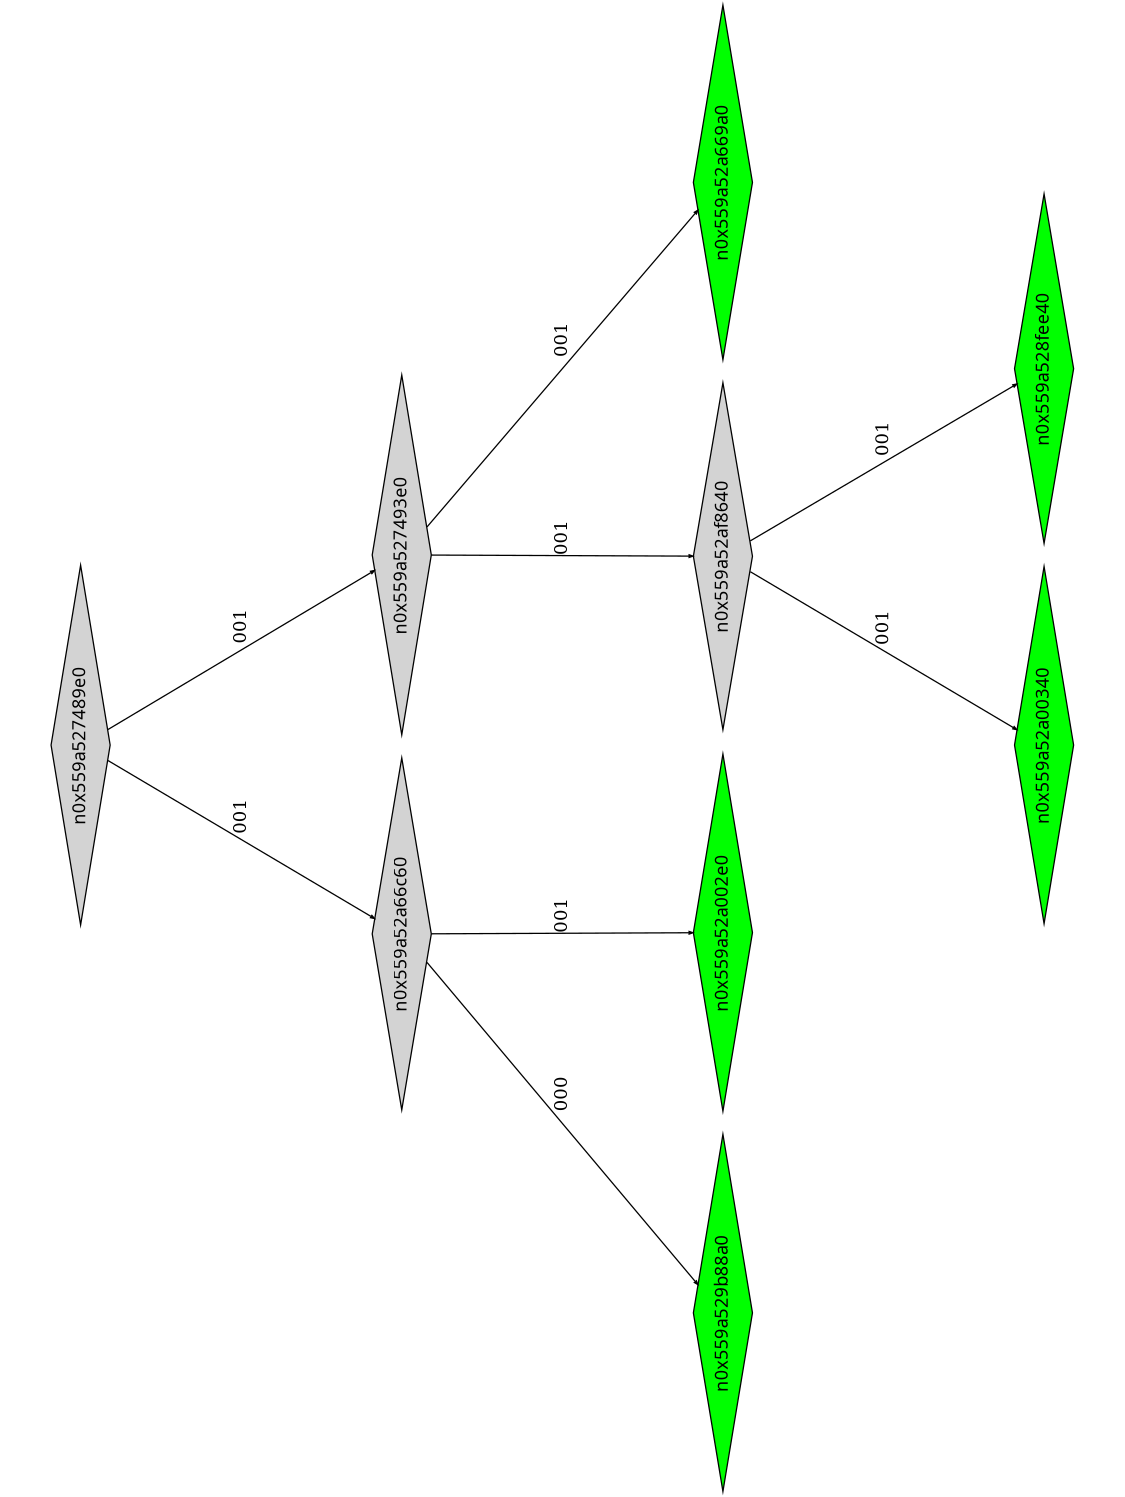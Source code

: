 digraph G {
	size="10,7.5";
	ratio=fill;
	rotate=90;
	center = "true";
	node [style="filled",width=.1,height=.1,fontname="Terminus"]
	edge [arrowsize=.3]
	n0x559a527489e0 [shape=diamond];
	n0x559a527489e0 -> n0x559a52a66c60 [label=001];
	n0x559a527489e0 -> n0x559a527493e0 [label=001];
	n0x559a527493e0 [shape=diamond];
	n0x559a527493e0 -> n0x559a52af8640 [label=001];
	n0x559a527493e0 -> n0x559a52a669a0 [label=001];
	n0x559a52a669a0 [shape=diamond,fillcolor=green];
	n0x559a52af8640 [shape=diamond];
	n0x559a52af8640 -> n0x559a52a00340 [label=001];
	n0x559a52af8640 -> n0x559a528fee40 [label=001];
	n0x559a528fee40 [shape=diamond,fillcolor=green];
	n0x559a52a00340 [shape=diamond,fillcolor=green];
	n0x559a52a66c60 [shape=diamond];
	n0x559a52a66c60 -> n0x559a529b88a0 [label=000];
	n0x559a52a66c60 -> n0x559a52a002e0 [label=001];
	n0x559a52a002e0 [shape=diamond,fillcolor=green];
	n0x559a529b88a0 [shape=diamond,fillcolor=green];
}
